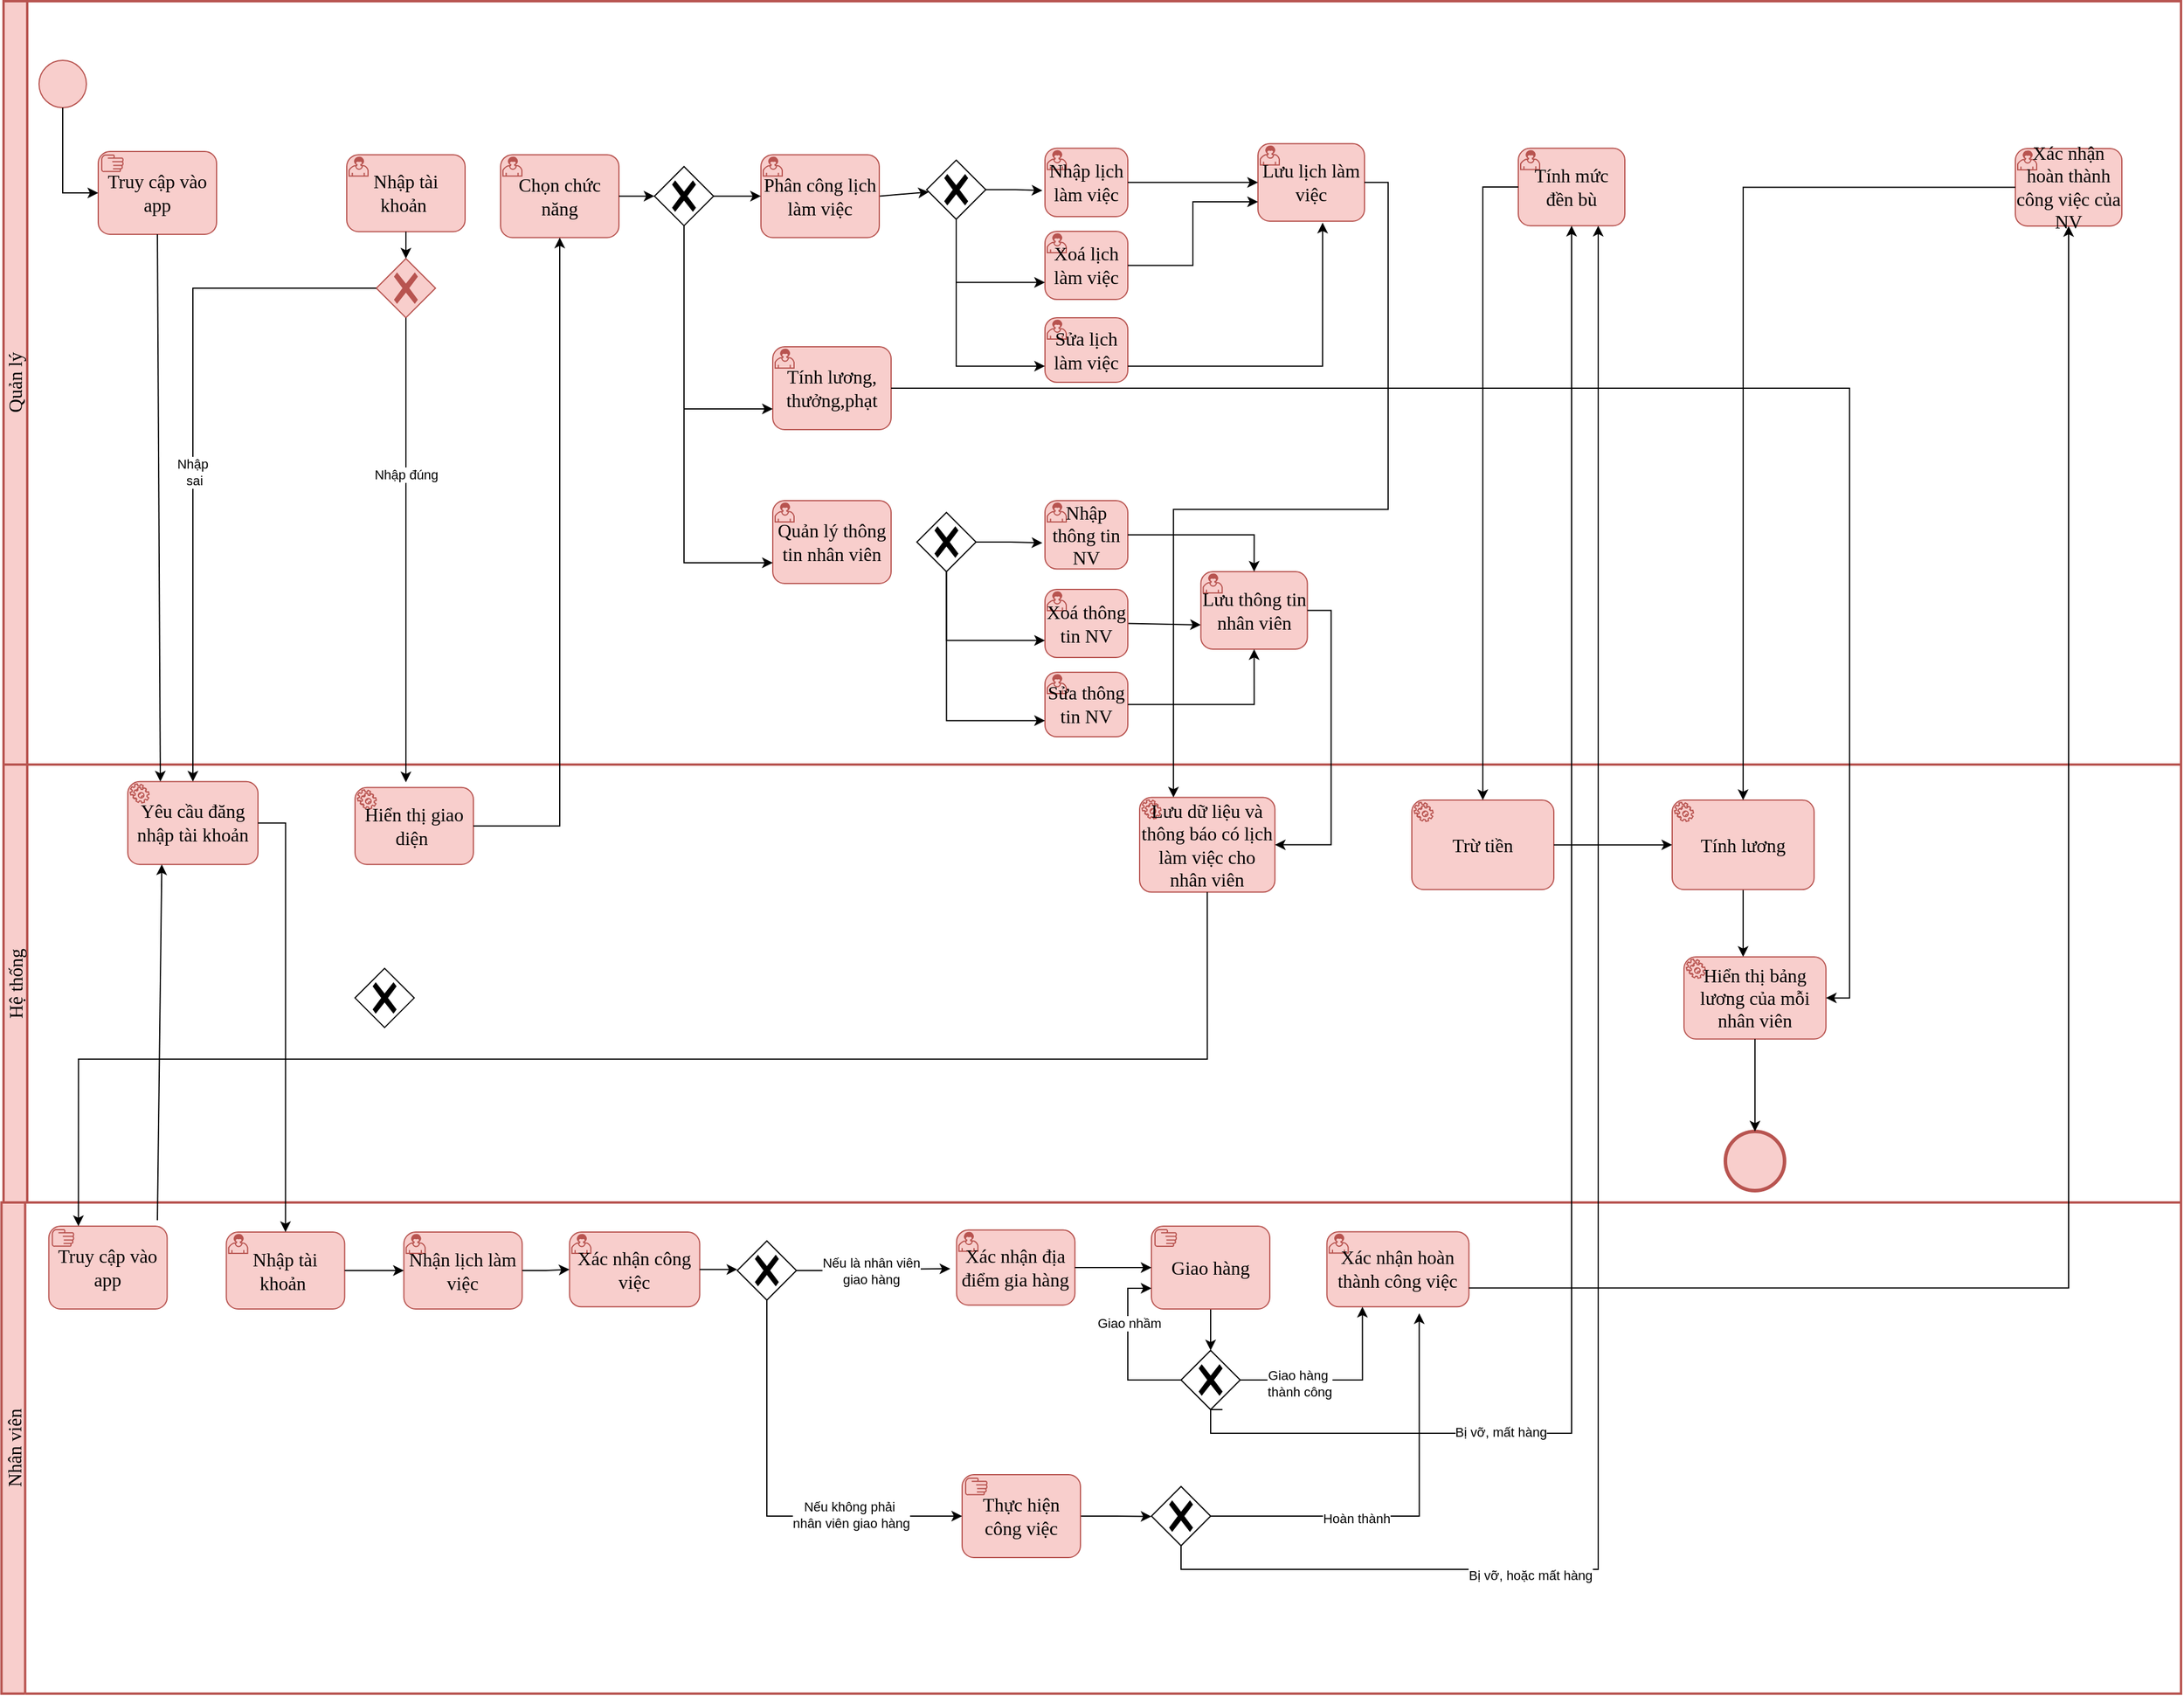 <mxfile scale="1" border="0" version="24.0.4" type="device">
  <diagram id="z0NlAThQZi8ZAw9yw3qn" name="Trang-1">
    <mxGraphModel dx="4327" dy="3239" grid="1" gridSize="10" guides="1" tooltips="1" connect="1" arrows="1" fold="1" page="1" pageScale="1" pageWidth="827" pageHeight="1169" math="0" shadow="0">
      <root>
        <mxCell id="0" />
        <mxCell id="1" parent="0" />
        <mxCell id="-pV3aT8nXoFh6dCe9hL9-29" style="edgeStyle=orthogonalEdgeStyle;rounded=0;orthogonalLoop=1;jettySize=auto;html=1;exitX=0.5;exitY=1;exitDx=0;exitDy=0;exitPerimeter=0;fontFamily=Times New Roman;fontSize=16;" parent="1" source="jJwYveLUC65V6ehcqeM_-2" edge="1">
          <mxGeometry relative="1" as="geometry">
            <mxPoint x="-520.556" y="965.094" as="targetPoint" />
          </mxGeometry>
        </mxCell>
        <mxCell id="-pV3aT8nXoFh6dCe9hL9-46" style="edgeStyle=orthogonalEdgeStyle;rounded=0;orthogonalLoop=1;jettySize=auto;html=1;exitX=1;exitY=0.5;exitDx=0;exitDy=0;exitPerimeter=0;fontFamily=Times New Roman;fontSize=16;" parent="1" source="-pV3aT8nXoFh6dCe9hL9-44" edge="1">
          <mxGeometry relative="1" as="geometry">
            <mxPoint x="20" y="896.846" as="targetPoint" />
          </mxGeometry>
        </mxCell>
        <mxCell id="-pV3aT8nXoFh6dCe9hL9-47" value="Giao hang" style="edgeLabel;html=1;align=center;verticalAlign=middle;resizable=0;points=[];fontFamily=Times New Roman;fontSize=16;" parent="-pV3aT8nXoFh6dCe9hL9-46" connectable="0" vertex="1">
          <mxGeometry x="0.029" y="-1" relative="1" as="geometry">
            <mxPoint as="offset" />
          </mxGeometry>
        </mxCell>
        <mxCell id="-pV3aT8nXoFh6dCe9hL9-44" value="" style="points=[[0.25,0.25,0],[0.5,0,0],[0.75,0.25,0],[1,0.5,0],[0.75,0.75,0],[0.5,1,0],[0.25,0.75,0],[0,0.5,0]];shape=mxgraph.bpmn.gateway2;html=1;verticalLabelPosition=bottom;labelBackgroundColor=#ffffff;verticalAlign=top;align=center;perimeter=rhombusPerimeter;outlineConnect=0;outline=none;symbol=none;gwType=exclusive;fillColor=#f8cecc;strokeColor=#b85450;fontFamily=Times New Roman;fontSize=16;" parent="1" vertex="1">
          <mxGeometry x="-135" y="871.846" width="50" height="50" as="geometry" />
        </mxCell>
        <mxCell id="-pV3aT8nXoFh6dCe9hL9-43" style="edgeStyle=orthogonalEdgeStyle;rounded=0;orthogonalLoop=1;jettySize=auto;html=1;exitX=1;exitY=0.5;exitDx=0;exitDy=0;exitPerimeter=0;fontFamily=Times New Roman;fontSize=16;" parent="1" source="-pV3aT8nXoFh6dCe9hL9-36" target="-pV3aT8nXoFh6dCe9hL9-44" edge="1">
          <mxGeometry relative="1" as="geometry">
            <mxPoint x="-110" y="896.846" as="targetPoint" />
          </mxGeometry>
        </mxCell>
        <mxCell id="-pV3aT8nXoFh6dCe9hL9-56" style="edgeStyle=orthogonalEdgeStyle;rounded=0;orthogonalLoop=1;jettySize=auto;html=1;exitX=1;exitY=0.5;exitDx=0;exitDy=0;exitPerimeter=0;fontFamily=Times New Roman;fontSize=16;" parent="1" target="-pV3aT8nXoFh6dCe9hL9-55" edge="1">
          <mxGeometry relative="1" as="geometry">
            <mxPoint x="160" y="979.923" as="targetPoint" />
            <Array as="points" />
            <mxPoint x="95.308" y="980" as="sourcePoint" />
          </mxGeometry>
        </mxCell>
        <mxCell id="-pV3aT8nXoFh6dCe9hL9-49" style="edgeStyle=orthogonalEdgeStyle;rounded=0;orthogonalLoop=1;jettySize=auto;html=1;exitX=0.5;exitY=1;exitDx=0;exitDy=0;exitPerimeter=0;fontFamily=Times New Roman;fontSize=16;" parent="1" source="-pV3aT8nXoFh6dCe9hL9-48" edge="1">
          <mxGeometry relative="1" as="geometry">
            <mxPoint x="70.333" y="955.026" as="targetPoint" />
          </mxGeometry>
        </mxCell>
        <mxCell id="-pV3aT8nXoFh6dCe9hL9-60" style="edgeStyle=orthogonalEdgeStyle;rounded=0;orthogonalLoop=1;jettySize=auto;html=1;exitX=1;exitY=0.5;exitDx=0;exitDy=0;exitPerimeter=0;fontFamily=Times New Roman;fontSize=16;" parent="1" edge="1">
          <mxGeometry relative="1" as="geometry">
            <mxPoint x="400" y="930.0" as="targetPoint" />
            <mxPoint x="345" y="975.308" as="sourcePoint" />
          </mxGeometry>
        </mxCell>
        <mxCell id="-pV3aT8nXoFh6dCe9hL9-57" style="edgeStyle=orthogonalEdgeStyle;rounded=0;orthogonalLoop=1;jettySize=auto;html=1;exitX=1;exitY=0.5;exitDx=0;exitDy=0;exitPerimeter=0;fontFamily=Times New Roman;fontSize=16;" parent="1" source="-pV3aT8nXoFh6dCe9hL9-55" edge="1">
          <mxGeometry relative="1" as="geometry">
            <mxPoint x="320.111" y="950.419" as="targetPoint" />
          </mxGeometry>
        </mxCell>
        <mxCell id="-pV3aT8nXoFh6dCe9hL9-80" value="" style="points=[[0.145,0.145,0],[0.5,0,0],[0.855,0.145,0],[1,0.5,0],[0.855,0.855,0],[0.5,1,0],[0.145,0.855,0],[0,0.5,0]];shape=mxgraph.bpmn.event;html=1;verticalLabelPosition=bottom;labelBackgroundColor=#ffffff;verticalAlign=top;align=center;perimeter=ellipsePerimeter;outlineConnect=0;aspect=fixed;outline=end;symbol=terminate2;fontFamily=Times New Roman;fontSize=16;" parent="1" vertex="1">
          <mxGeometry x="689.923" y="715.0" width="50" height="50" as="geometry" />
        </mxCell>
        <mxCell id="-pV3aT8nXoFh6dCe9hL9-79" style="edgeStyle=orthogonalEdgeStyle;rounded=0;orthogonalLoop=1;jettySize=auto;html=1;exitX=0.5;exitY=1;exitDx=0;exitDy=0;exitPerimeter=0;fontFamily=Times New Roman;fontSize=16;" parent="1" source="-pV3aT8nXoFh6dCe9hL9-77" target="-pV3aT8nXoFh6dCe9hL9-80" edge="1">
          <mxGeometry relative="1" as="geometry">
            <mxPoint x="714.923" y="740.0" as="targetPoint" />
          </mxGeometry>
        </mxCell>
        <mxCell id="-pV3aT8nXoFh6dCe9hL9-1" value="Quản lý" style="swimlane;html=1;startSize=20;fontStyle=0;collapsible=0;horizontal=0;swimlaneLine=1;swimlaneFillColor=#ffffff;strokeWidth=2;whiteSpace=wrap;fillColor=#f8cecc;strokeColor=#b85450;fontFamily=Times New Roman;fontSize=16;" parent="1" vertex="1">
          <mxGeometry x="-760" y="-440" width="1840" height="645" as="geometry" />
        </mxCell>
        <mxCell id="-pV3aT8nXoFh6dCe9hL9-4" value="" style="points=[[0.145,0.145,0],[0.5,0,0],[0.855,0.145,0],[1,0.5,0],[0.855,0.855,0],[0.5,1,0],[0.145,0.855,0],[0,0.5,0]];shape=mxgraph.bpmn.event;html=1;verticalLabelPosition=bottom;labelBackgroundColor=#ffffff;verticalAlign=top;align=center;perimeter=ellipsePerimeter;outlineConnect=0;aspect=fixed;outline=standard;symbol=general;fillColor=#f8cecc;strokeColor=#b85450;fontFamily=Times New Roman;fontSize=16;" parent="-pV3aT8nXoFh6dCe9hL9-1" vertex="1">
          <mxGeometry x="30" y="50" width="40" height="40" as="geometry" />
        </mxCell>
        <mxCell id="-pV3aT8nXoFh6dCe9hL9-5" value="Truy cập vào app" style="points=[[0.25,0,0],[0.5,0,0],[0.75,0,0],[1,0.25,0],[1,0.5,0],[1,0.75,0],[0.75,1,0],[0.5,1,0],[0.25,1,0],[0,0.75,0],[0,0.5,0],[0,0.25,0]];shape=mxgraph.bpmn.task;whiteSpace=wrap;rectStyle=rounded;size=10;html=1;container=1;expand=0;collapsible=0;taskMarker=manual;fillColor=#f8cecc;strokeColor=#b85450;fontFamily=Times New Roman;fontSize=16;" parent="-pV3aT8nXoFh6dCe9hL9-1" vertex="1">
          <mxGeometry x="80" y="127" width="100" height="70" as="geometry" />
        </mxCell>
        <mxCell id="-pV3aT8nXoFh6dCe9hL9-7" value="Nhập tài khoản&amp;nbsp;" style="points=[[0.25,0,0],[0.5,0,0],[0.75,0,0],[1,0.25,0],[1,0.5,0],[1,0.75,0],[0.75,1,0],[0.5,1,0],[0.25,1,0],[0,0.75,0],[0,0.5,0],[0,0.25,0]];shape=mxgraph.bpmn.task;whiteSpace=wrap;rectStyle=rounded;size=10;html=1;container=1;expand=0;collapsible=0;taskMarker=user;fillColor=#f8cecc;strokeColor=#b85450;fontFamily=Times New Roman;fontSize=16;" parent="-pV3aT8nXoFh6dCe9hL9-1" vertex="1">
          <mxGeometry x="290" y="129.73" width="100" height="65" as="geometry" />
        </mxCell>
        <mxCell id="-pV3aT8nXoFh6dCe9hL9-11" value="" style="points=[[0.25,0.25,0],[0.5,0,0],[0.75,0.25,0],[1,0.5,0],[0.75,0.75,0],[0.5,1,0],[0.25,0.75,0],[0,0.5,0]];shape=mxgraph.bpmn.gateway2;html=1;verticalLabelPosition=bottom;labelBackgroundColor=#ffffff;verticalAlign=top;align=center;perimeter=rhombusPerimeter;outlineConnect=0;outline=none;symbol=none;gwType=exclusive;fillColor=#f8cecc;strokeColor=#b85450;fontFamily=Times New Roman;fontSize=16;" parent="-pV3aT8nXoFh6dCe9hL9-1" vertex="1">
          <mxGeometry x="315" y="217.46" width="50" height="50" as="geometry" />
        </mxCell>
        <mxCell id="-pV3aT8nXoFh6dCe9hL9-12" style="edgeStyle=orthogonalEdgeStyle;rounded=0;orthogonalLoop=1;jettySize=auto;html=1;exitX=0.5;exitY=1;exitDx=0;exitDy=0;exitPerimeter=0;entryX=0.5;entryY=0;entryDx=0;entryDy=0;entryPerimeter=0;fontFamily=Times New Roman;fontSize=16;" parent="-pV3aT8nXoFh6dCe9hL9-1" source="-pV3aT8nXoFh6dCe9hL9-7" target="-pV3aT8nXoFh6dCe9hL9-11" edge="1">
          <mxGeometry relative="1" as="geometry" />
        </mxCell>
        <mxCell id="Y1K7NWIHQETUSMlzGU3a-37" style="rounded=0;orthogonalLoop=1;jettySize=auto;html=1;exitX=1;exitY=0.5;exitDx=0;exitDy=0;exitPerimeter=0;" parent="-pV3aT8nXoFh6dCe9hL9-1" source="-pV3aT8nXoFh6dCe9hL9-21" target="Y1K7NWIHQETUSMlzGU3a-35" edge="1">
          <mxGeometry relative="1" as="geometry" />
        </mxCell>
        <mxCell id="-pV3aT8nXoFh6dCe9hL9-21" value="Phân công lịch làm việc" style="points=[[0.25,0,0],[0.5,0,0],[0.75,0,0],[1,0.25,0],[1,0.5,0],[1,0.75,0],[0.75,1,0],[0.5,1,0],[0.25,1,0],[0,0.75,0],[0,0.5,0],[0,0.25,0]];shape=mxgraph.bpmn.task;whiteSpace=wrap;rectStyle=rounded;size=10;html=1;container=1;expand=0;collapsible=0;taskMarker=user;fillColor=#f8cecc;strokeColor=#b85450;fontFamily=Times New Roman;fontSize=16;" parent="-pV3aT8nXoFh6dCe9hL9-1" vertex="1">
          <mxGeometry x="640" y="129.73" width="100" height="70" as="geometry" />
        </mxCell>
        <mxCell id="-pV3aT8nXoFh6dCe9hL9-23" value="Lưu lịch làm việc" style="points=[[0.25,0,0],[0.5,0,0],[0.75,0,0],[1,0.25,0],[1,0.5,0],[1,0.75,0],[0.75,1,0],[0.5,1,0],[0.25,1,0],[0,0.75,0],[0,0.5,0],[0,0.25,0]];shape=mxgraph.bpmn.task;whiteSpace=wrap;rectStyle=rounded;size=10;html=1;container=1;expand=0;collapsible=0;taskMarker=user;fillColor=#f8cecc;strokeColor=#b85450;fontFamily=Times New Roman;fontSize=16;" parent="-pV3aT8nXoFh6dCe9hL9-1" vertex="1">
          <mxGeometry x="1060" y="120.4" width="90" height="65.46" as="geometry" />
        </mxCell>
        <mxCell id="-pV3aT8nXoFh6dCe9hL9-75" value="Xác nhận hoàn thành công việc của NV" style="points=[[0.25,0,0],[0.5,0,0],[0.75,0,0],[1,0.25,0],[1,0.5,0],[1,0.75,0],[0.75,1,0],[0.5,1,0],[0.25,1,0],[0,0.75,0],[0,0.5,0],[0,0.25,0]];shape=mxgraph.bpmn.task;whiteSpace=wrap;rectStyle=rounded;size=10;html=1;container=1;expand=0;collapsible=0;taskMarker=user;fillColor=#f8cecc;strokeColor=#b85450;fontFamily=Times New Roman;fontSize=16;" parent="-pV3aT8nXoFh6dCe9hL9-1" vertex="1">
          <mxGeometry x="1700" y="124.5" width="90" height="65.46" as="geometry" />
        </mxCell>
        <mxCell id="Y1K7NWIHQETUSMlzGU3a-13" value="Chọn chức năng" style="points=[[0.25,0,0],[0.5,0,0],[0.75,0,0],[1,0.25,0],[1,0.5,0],[1,0.75,0],[0.75,1,0],[0.5,1,0],[0.25,1,0],[0,0.75,0],[0,0.5,0],[0,0.25,0]];shape=mxgraph.bpmn.task;whiteSpace=wrap;rectStyle=rounded;size=10;html=1;container=1;expand=0;collapsible=0;taskMarker=user;fillColor=#f8cecc;strokeColor=#b85450;fontFamily=Times New Roman;fontSize=16;" parent="-pV3aT8nXoFh6dCe9hL9-1" vertex="1">
          <mxGeometry x="420" y="129.73" width="100" height="70" as="geometry" />
        </mxCell>
        <mxCell id="Y1K7NWIHQETUSMlzGU3a-14" value="Tính lương, thưởng,phạt" style="points=[[0.25,0,0],[0.5,0,0],[0.75,0,0],[1,0.25,0],[1,0.5,0],[1,0.75,0],[0.75,1,0],[0.5,1,0],[0.25,1,0],[0,0.75,0],[0,0.5,0],[0,0.25,0]];shape=mxgraph.bpmn.task;whiteSpace=wrap;rectStyle=rounded;size=10;html=1;container=1;expand=0;collapsible=0;taskMarker=user;fillColor=#f8cecc;strokeColor=#b85450;fontFamily=Times New Roman;fontSize=16;" parent="-pV3aT8nXoFh6dCe9hL9-1" vertex="1">
          <mxGeometry x="650" y="292" width="100" height="70" as="geometry" />
        </mxCell>
        <mxCell id="Y1K7NWIHQETUSMlzGU3a-15" value="Quản lý thông tin nhân viên" style="points=[[0.25,0,0],[0.5,0,0],[0.75,0,0],[1,0.25,0],[1,0.5,0],[1,0.75,0],[0.75,1,0],[0.5,1,0],[0.25,1,0],[0,0.75,0],[0,0.5,0],[0,0.25,0]];shape=mxgraph.bpmn.task;whiteSpace=wrap;rectStyle=rounded;size=10;html=1;container=1;expand=0;collapsible=0;taskMarker=user;fillColor=#f8cecc;strokeColor=#b85450;fontFamily=Times New Roman;fontSize=16;" parent="-pV3aT8nXoFh6dCe9hL9-1" vertex="1">
          <mxGeometry x="650" y="422" width="100" height="70" as="geometry" />
        </mxCell>
        <mxCell id="Y1K7NWIHQETUSMlzGU3a-16" value="" style="points=[[0.25,0.25,0],[0.5,0,0],[0.75,0.25,0],[1,0.5,0],[0.75,0.75,0],[0.5,1,0],[0.25,0.75,0],[0,0.5,0]];shape=mxgraph.bpmn.gateway2;html=1;verticalLabelPosition=bottom;labelBackgroundColor=#ffffff;verticalAlign=top;align=center;perimeter=rhombusPerimeter;outlineConnect=0;outline=none;symbol=none;gwType=exclusive;" parent="-pV3aT8nXoFh6dCe9hL9-1" vertex="1">
          <mxGeometry x="550" y="139.73" width="50" height="50" as="geometry" />
        </mxCell>
        <mxCell id="Y1K7NWIHQETUSMlzGU3a-17" style="edgeStyle=orthogonalEdgeStyle;rounded=0;orthogonalLoop=1;jettySize=auto;html=1;exitX=1;exitY=0.5;exitDx=0;exitDy=0;exitPerimeter=0;entryX=0;entryY=0.5;entryDx=0;entryDy=0;entryPerimeter=0;" parent="-pV3aT8nXoFh6dCe9hL9-1" source="Y1K7NWIHQETUSMlzGU3a-13" target="Y1K7NWIHQETUSMlzGU3a-16" edge="1">
          <mxGeometry relative="1" as="geometry" />
        </mxCell>
        <mxCell id="Y1K7NWIHQETUSMlzGU3a-20" style="edgeStyle=orthogonalEdgeStyle;rounded=0;orthogonalLoop=1;jettySize=auto;html=1;exitX=0.5;exitY=1;exitDx=0;exitDy=0;exitPerimeter=0;entryX=0;entryY=0.75;entryDx=0;entryDy=0;entryPerimeter=0;" parent="-pV3aT8nXoFh6dCe9hL9-1" source="Y1K7NWIHQETUSMlzGU3a-16" target="Y1K7NWIHQETUSMlzGU3a-14" edge="1">
          <mxGeometry relative="1" as="geometry" />
        </mxCell>
        <mxCell id="Y1K7NWIHQETUSMlzGU3a-21" style="edgeStyle=orthogonalEdgeStyle;rounded=0;orthogonalLoop=1;jettySize=auto;html=1;exitX=0.5;exitY=1;exitDx=0;exitDy=0;exitPerimeter=0;entryX=0;entryY=0.75;entryDx=0;entryDy=0;entryPerimeter=0;" parent="-pV3aT8nXoFh6dCe9hL9-1" source="Y1K7NWIHQETUSMlzGU3a-16" target="Y1K7NWIHQETUSMlzGU3a-15" edge="1">
          <mxGeometry relative="1" as="geometry" />
        </mxCell>
        <mxCell id="Y1K7NWIHQETUSMlzGU3a-35" value="" style="points=[[0.25,0.25,0],[0.5,0,0],[0.75,0.25,0],[1,0.5,0],[0.75,0.75,0],[0.5,1,0],[0.25,0.75,0],[0,0.5,0]];shape=mxgraph.bpmn.gateway2;html=1;verticalLabelPosition=bottom;labelBackgroundColor=#ffffff;verticalAlign=top;align=center;perimeter=rhombusPerimeter;outlineConnect=0;outline=none;symbol=none;gwType=exclusive;" parent="-pV3aT8nXoFh6dCe9hL9-1" vertex="1">
          <mxGeometry x="780" y="134.27" width="50" height="50" as="geometry" />
        </mxCell>
        <mxCell id="Y1K7NWIHQETUSMlzGU3a-40" value="Nhập lịch làm việc" style="points=[[0.25,0,0],[0.5,0,0],[0.75,0,0],[1,0.25,0],[1,0.5,0],[1,0.75,0],[0.75,1,0],[0.5,1,0],[0.25,1,0],[0,0.75,0],[0,0.5,0],[0,0.25,0]];shape=mxgraph.bpmn.task;whiteSpace=wrap;rectStyle=rounded;size=10;html=1;container=1;expand=0;collapsible=0;taskMarker=user;fillColor=#f8cecc;strokeColor=#b85450;fontFamily=Times New Roman;fontSize=16;" parent="-pV3aT8nXoFh6dCe9hL9-1" vertex="1">
          <mxGeometry x="880" y="124.27" width="70" height="57.73" as="geometry" />
        </mxCell>
        <mxCell id="Y1K7NWIHQETUSMlzGU3a-39" value="Xoá lịch làm việc" style="points=[[0.25,0,0],[0.5,0,0],[0.75,0,0],[1,0.25,0],[1,0.5,0],[1,0.75,0],[0.75,1,0],[0.5,1,0],[0.25,1,0],[0,0.75,0],[0,0.5,0],[0,0.25,0]];shape=mxgraph.bpmn.task;whiteSpace=wrap;rectStyle=rounded;size=10;html=1;container=1;expand=0;collapsible=0;taskMarker=user;fillColor=#f8cecc;strokeColor=#b85450;fontFamily=Times New Roman;fontSize=16;" parent="-pV3aT8nXoFh6dCe9hL9-1" vertex="1">
          <mxGeometry x="880" y="194.5" width="70" height="57.5" as="geometry" />
        </mxCell>
        <mxCell id="Y1K7NWIHQETUSMlzGU3a-38" value="Sửa lịch làm việc" style="points=[[0.25,0,0],[0.5,0,0],[0.75,0,0],[1,0.25,0],[1,0.5,0],[1,0.75,0],[0.75,1,0],[0.5,1,0],[0.25,1,0],[0,0.75,0],[0,0.5,0],[0,0.25,0]];shape=mxgraph.bpmn.task;whiteSpace=wrap;rectStyle=rounded;size=10;html=1;container=1;expand=0;collapsible=0;taskMarker=user;fillColor=#f8cecc;strokeColor=#b85450;fontFamily=Times New Roman;fontSize=16;" parent="-pV3aT8nXoFh6dCe9hL9-1" vertex="1">
          <mxGeometry x="880" y="267.46" width="70" height="54.54" as="geometry" />
        </mxCell>
        <mxCell id="Y1K7NWIHQETUSMlzGU3a-41" style="edgeStyle=orthogonalEdgeStyle;rounded=0;orthogonalLoop=1;jettySize=auto;html=1;exitX=1;exitY=0.5;exitDx=0;exitDy=0;exitPerimeter=0;entryX=-0.031;entryY=0.619;entryDx=0;entryDy=0;entryPerimeter=0;" parent="-pV3aT8nXoFh6dCe9hL9-1" source="Y1K7NWIHQETUSMlzGU3a-35" target="Y1K7NWIHQETUSMlzGU3a-40" edge="1">
          <mxGeometry relative="1" as="geometry" />
        </mxCell>
        <mxCell id="Y1K7NWIHQETUSMlzGU3a-42" style="edgeStyle=orthogonalEdgeStyle;rounded=0;orthogonalLoop=1;jettySize=auto;html=1;exitX=0.5;exitY=1;exitDx=0;exitDy=0;exitPerimeter=0;entryX=0;entryY=0.75;entryDx=0;entryDy=0;entryPerimeter=0;" parent="-pV3aT8nXoFh6dCe9hL9-1" source="Y1K7NWIHQETUSMlzGU3a-35" target="Y1K7NWIHQETUSMlzGU3a-39" edge="1">
          <mxGeometry relative="1" as="geometry" />
        </mxCell>
        <mxCell id="Y1K7NWIHQETUSMlzGU3a-43" style="edgeStyle=orthogonalEdgeStyle;rounded=0;orthogonalLoop=1;jettySize=auto;html=1;exitX=0.5;exitY=1;exitDx=0;exitDy=0;exitPerimeter=0;entryX=0;entryY=0.75;entryDx=0;entryDy=0;entryPerimeter=0;" parent="-pV3aT8nXoFh6dCe9hL9-1" source="Y1K7NWIHQETUSMlzGU3a-35" target="Y1K7NWIHQETUSMlzGU3a-38" edge="1">
          <mxGeometry relative="1" as="geometry" />
        </mxCell>
        <mxCell id="Y1K7NWIHQETUSMlzGU3a-44" style="edgeStyle=orthogonalEdgeStyle;rounded=0;orthogonalLoop=1;jettySize=auto;html=1;exitX=1;exitY=0.5;exitDx=0;exitDy=0;exitPerimeter=0;entryX=0;entryY=0.5;entryDx=0;entryDy=0;entryPerimeter=0;" parent="-pV3aT8nXoFh6dCe9hL9-1" source="Y1K7NWIHQETUSMlzGU3a-40" target="-pV3aT8nXoFh6dCe9hL9-23" edge="1">
          <mxGeometry relative="1" as="geometry" />
        </mxCell>
        <mxCell id="Y1K7NWIHQETUSMlzGU3a-45" style="edgeStyle=orthogonalEdgeStyle;rounded=0;orthogonalLoop=1;jettySize=auto;html=1;exitX=1;exitY=0.5;exitDx=0;exitDy=0;exitPerimeter=0;entryX=0;entryY=0.75;entryDx=0;entryDy=0;entryPerimeter=0;" parent="-pV3aT8nXoFh6dCe9hL9-1" source="Y1K7NWIHQETUSMlzGU3a-39" target="-pV3aT8nXoFh6dCe9hL9-23" edge="1">
          <mxGeometry relative="1" as="geometry">
            <Array as="points">
              <mxPoint x="1005" y="223" />
              <mxPoint x="1005" y="170" />
            </Array>
          </mxGeometry>
        </mxCell>
        <mxCell id="Y1K7NWIHQETUSMlzGU3a-46" style="edgeStyle=orthogonalEdgeStyle;rounded=0;orthogonalLoop=1;jettySize=auto;html=1;exitX=1;exitY=0.75;exitDx=0;exitDy=0;exitPerimeter=0;entryX=0.607;entryY=1.02;entryDx=0;entryDy=0;entryPerimeter=0;" parent="-pV3aT8nXoFh6dCe9hL9-1" source="Y1K7NWIHQETUSMlzGU3a-38" target="-pV3aT8nXoFh6dCe9hL9-23" edge="1">
          <mxGeometry relative="1" as="geometry" />
        </mxCell>
        <mxCell id="Y1K7NWIHQETUSMlzGU3a-80" value="" style="points=[[0.25,0.25,0],[0.5,0,0],[0.75,0.25,0],[1,0.5,0],[0.75,0.75,0],[0.5,1,0],[0.25,0.75,0],[0,0.5,0]];shape=mxgraph.bpmn.gateway2;html=1;verticalLabelPosition=bottom;labelBackgroundColor=#ffffff;verticalAlign=top;align=center;perimeter=rhombusPerimeter;outlineConnect=0;outline=none;symbol=none;gwType=exclusive;" parent="-pV3aT8nXoFh6dCe9hL9-1" vertex="1">
          <mxGeometry x="771.75" y="432" width="50" height="50" as="geometry" />
        </mxCell>
        <mxCell id="Y1K7NWIHQETUSMlzGU3a-81" value="Nhập thông tin NV" style="points=[[0.25,0,0],[0.5,0,0],[0.75,0,0],[1,0.25,0],[1,0.5,0],[1,0.75,0],[0.75,1,0],[0.5,1,0],[0.25,1,0],[0,0.75,0],[0,0.5,0],[0,0.25,0]];shape=mxgraph.bpmn.task;whiteSpace=wrap;rectStyle=rounded;size=10;html=1;container=1;expand=0;collapsible=0;taskMarker=user;fillColor=#f8cecc;strokeColor=#b85450;fontFamily=Times New Roman;fontSize=16;" parent="-pV3aT8nXoFh6dCe9hL9-1" vertex="1">
          <mxGeometry x="880" y="422" width="70" height="57.73" as="geometry" />
        </mxCell>
        <mxCell id="Y1K7NWIHQETUSMlzGU3a-91" style="rounded=0;orthogonalLoop=1;jettySize=auto;html=1;exitX=1;exitY=0.5;exitDx=0;exitDy=0;exitPerimeter=0;entryX=0;entryY=0.687;entryDx=0;entryDy=0;entryPerimeter=0;" parent="-pV3aT8nXoFh6dCe9hL9-1" source="Y1K7NWIHQETUSMlzGU3a-82" target="Y1K7NWIHQETUSMlzGU3a-89" edge="1">
          <mxGeometry relative="1" as="geometry">
            <mxPoint x="1001.75" y="414" as="targetPoint" />
          </mxGeometry>
        </mxCell>
        <mxCell id="Y1K7NWIHQETUSMlzGU3a-82" value="Xoá thông tin NV" style="points=[[0.25,0,0],[0.5,0,0],[0.75,0,0],[1,0.25,0],[1,0.5,0],[1,0.75,0],[0.75,1,0],[0.5,1,0],[0.25,1,0],[0,0.75,0],[0,0.5,0],[0,0.25,0]];shape=mxgraph.bpmn.task;whiteSpace=wrap;rectStyle=rounded;size=10;html=1;container=1;expand=0;collapsible=0;taskMarker=user;fillColor=#f8cecc;strokeColor=#b85450;fontFamily=Times New Roman;fontSize=16;" parent="-pV3aT8nXoFh6dCe9hL9-1" vertex="1">
          <mxGeometry x="880" y="497" width="70" height="57.5" as="geometry" />
        </mxCell>
        <mxCell id="Y1K7NWIHQETUSMlzGU3a-83" value="Sửa thông tin NV" style="points=[[0.25,0,0],[0.5,0,0],[0.75,0,0],[1,0.25,0],[1,0.5,0],[1,0.75,0],[0.75,1,0],[0.5,1,0],[0.25,1,0],[0,0.75,0],[0,0.5,0],[0,0.25,0]];shape=mxgraph.bpmn.task;whiteSpace=wrap;rectStyle=rounded;size=10;html=1;container=1;expand=0;collapsible=0;taskMarker=user;fillColor=#f8cecc;strokeColor=#b85450;fontFamily=Times New Roman;fontSize=16;" parent="-pV3aT8nXoFh6dCe9hL9-1" vertex="1">
          <mxGeometry x="880" y="567" width="70" height="54.54" as="geometry" />
        </mxCell>
        <mxCell id="Y1K7NWIHQETUSMlzGU3a-84" style="edgeStyle=orthogonalEdgeStyle;rounded=0;orthogonalLoop=1;jettySize=auto;html=1;exitX=1;exitY=0.5;exitDx=0;exitDy=0;exitPerimeter=0;entryX=-0.031;entryY=0.619;entryDx=0;entryDy=0;entryPerimeter=0;" parent="-pV3aT8nXoFh6dCe9hL9-1" source="Y1K7NWIHQETUSMlzGU3a-80" target="Y1K7NWIHQETUSMlzGU3a-81" edge="1">
          <mxGeometry relative="1" as="geometry" />
        </mxCell>
        <mxCell id="Y1K7NWIHQETUSMlzGU3a-85" style="edgeStyle=orthogonalEdgeStyle;rounded=0;orthogonalLoop=1;jettySize=auto;html=1;exitX=0.5;exitY=1;exitDx=0;exitDy=0;exitPerimeter=0;entryX=0;entryY=0.75;entryDx=0;entryDy=0;entryPerimeter=0;" parent="-pV3aT8nXoFh6dCe9hL9-1" source="Y1K7NWIHQETUSMlzGU3a-80" target="Y1K7NWIHQETUSMlzGU3a-82" edge="1">
          <mxGeometry relative="1" as="geometry" />
        </mxCell>
        <mxCell id="Y1K7NWIHQETUSMlzGU3a-86" style="edgeStyle=orthogonalEdgeStyle;rounded=0;orthogonalLoop=1;jettySize=auto;html=1;exitX=0.5;exitY=1;exitDx=0;exitDy=0;exitPerimeter=0;entryX=0;entryY=0.75;entryDx=0;entryDy=0;entryPerimeter=0;" parent="-pV3aT8nXoFh6dCe9hL9-1" source="Y1K7NWIHQETUSMlzGU3a-80" target="Y1K7NWIHQETUSMlzGU3a-83" edge="1">
          <mxGeometry relative="1" as="geometry" />
        </mxCell>
        <mxCell id="Y1K7NWIHQETUSMlzGU3a-89" value="Lưu thông tin nhân viên" style="points=[[0.25,0,0],[0.5,0,0],[0.75,0,0],[1,0.25,0],[1,0.5,0],[1,0.75,0],[0.75,1,0],[0.5,1,0],[0.25,1,0],[0,0.75,0],[0,0.5,0],[0,0.25,0]];shape=mxgraph.bpmn.task;whiteSpace=wrap;rectStyle=rounded;size=10;html=1;container=1;expand=0;collapsible=0;taskMarker=user;fillColor=#f8cecc;strokeColor=#b85450;fontFamily=Times New Roman;fontSize=16;" parent="-pV3aT8nXoFh6dCe9hL9-1" vertex="1">
          <mxGeometry x="1011.75" y="482.0" width="90" height="65.46" as="geometry" />
        </mxCell>
        <mxCell id="Y1K7NWIHQETUSMlzGU3a-90" style="edgeStyle=orthogonalEdgeStyle;rounded=0;orthogonalLoop=1;jettySize=auto;html=1;exitX=1;exitY=0.5;exitDx=0;exitDy=0;exitPerimeter=0;entryX=0.5;entryY=0;entryDx=0;entryDy=0;entryPerimeter=0;" parent="-pV3aT8nXoFh6dCe9hL9-1" source="Y1K7NWIHQETUSMlzGU3a-81" target="Y1K7NWIHQETUSMlzGU3a-89" edge="1">
          <mxGeometry relative="1" as="geometry" />
        </mxCell>
        <mxCell id="Y1K7NWIHQETUSMlzGU3a-92" style="edgeStyle=orthogonalEdgeStyle;rounded=0;orthogonalLoop=1;jettySize=auto;html=1;exitX=1;exitY=0.5;exitDx=0;exitDy=0;exitPerimeter=0;entryX=0.5;entryY=1;entryDx=0;entryDy=0;entryPerimeter=0;" parent="-pV3aT8nXoFh6dCe9hL9-1" source="Y1K7NWIHQETUSMlzGU3a-83" target="Y1K7NWIHQETUSMlzGU3a-89" edge="1">
          <mxGeometry relative="1" as="geometry" />
        </mxCell>
        <mxCell id="FWVhRws2tsLEZs_7ZqV8-4" value="Tính mức đền bù" style="points=[[0.25,0,0],[0.5,0,0],[0.75,0,0],[1,0.25,0],[1,0.5,0],[1,0.75,0],[0.75,1,0],[0.5,1,0],[0.25,1,0],[0,0.75,0],[0,0.5,0],[0,0.25,0]];shape=mxgraph.bpmn.task;whiteSpace=wrap;rectStyle=rounded;size=10;html=1;container=1;expand=0;collapsible=0;taskMarker=user;fillColor=#f8cecc;strokeColor=#b85450;fontFamily=Times New Roman;fontSize=16;" parent="-pV3aT8nXoFh6dCe9hL9-1" vertex="1">
          <mxGeometry x="1280" y="124.27" width="90" height="65.46" as="geometry" />
        </mxCell>
        <mxCell id="OVvq4KvzLBInME8xJbrs-3" style="edgeStyle=orthogonalEdgeStyle;rounded=0;orthogonalLoop=1;jettySize=auto;html=1;exitX=0.5;exitY=1;exitDx=0;exitDy=0;exitPerimeter=0;entryX=0;entryY=0.5;entryDx=0;entryDy=0;entryPerimeter=0;" parent="-pV3aT8nXoFh6dCe9hL9-1" source="-pV3aT8nXoFh6dCe9hL9-4" target="-pV3aT8nXoFh6dCe9hL9-5" edge="1">
          <mxGeometry relative="1" as="geometry" />
        </mxCell>
        <mxCell id="OVvq4KvzLBInME8xJbrs-5" style="rounded=0;orthogonalLoop=1;jettySize=auto;html=1;exitX=1;exitY=0.5;exitDx=0;exitDy=0;exitPerimeter=0;entryX=0;entryY=0.5;entryDx=0;entryDy=0;entryPerimeter=0;" parent="-pV3aT8nXoFh6dCe9hL9-1" source="Y1K7NWIHQETUSMlzGU3a-16" target="-pV3aT8nXoFh6dCe9hL9-21" edge="1">
          <mxGeometry relative="1" as="geometry" />
        </mxCell>
        <mxCell id="-pV3aT8nXoFh6dCe9hL9-3" value="Nhân viên" style="swimlane;html=1;startSize=20;fontStyle=0;collapsible=0;horizontal=0;swimlaneLine=1;swimlaneFillColor=#ffffff;strokeWidth=2;whiteSpace=wrap;fillColor=#f8cecc;strokeColor=#b85450;fontFamily=Times New Roman;fontSize=16;" parent="1" vertex="1">
          <mxGeometry x="-761.75" y="575" width="1841.75" height="415" as="geometry" />
        </mxCell>
        <mxCell id="jJwYveLUC65V6ehcqeM_-1" value="Truy cập vào app" style="points=[[0.25,0,0],[0.5,0,0],[0.75,0,0],[1,0.25,0],[1,0.5,0],[1,0.75,0],[0.75,1,0],[0.5,1,0],[0.25,1,0],[0,0.75,0],[0,0.5,0],[0,0.25,0]];shape=mxgraph.bpmn.task;whiteSpace=wrap;rectStyle=rounded;size=10;html=1;container=1;expand=0;collapsible=0;taskMarker=manual;fillColor=#f8cecc;strokeColor=#b85450;fontFamily=Times New Roman;fontSize=16;" parent="-pV3aT8nXoFh6dCe9hL9-3" vertex="1">
          <mxGeometry x="40" y="20" width="100" height="70" as="geometry" />
        </mxCell>
        <mxCell id="jJwYveLUC65V6ehcqeM_-2" value="Nhập tài khoản&amp;nbsp;" style="points=[[0.25,0,0],[0.5,0,0],[0.75,0,0],[1,0.25,0],[1,0.5,0],[1,0.75,0],[0.75,1,0],[0.5,1,0],[0.25,1,0],[0,0.75,0],[0,0.5,0],[0,0.25,0]];shape=mxgraph.bpmn.task;whiteSpace=wrap;rectStyle=rounded;size=10;html=1;container=1;expand=0;collapsible=0;taskMarker=user;fillColor=#f8cecc;strokeColor=#b85450;fontFamily=Times New Roman;fontSize=16;" parent="-pV3aT8nXoFh6dCe9hL9-3" vertex="1">
          <mxGeometry x="190" y="25" width="100" height="65" as="geometry" />
        </mxCell>
        <mxCell id="jJwYveLUC65V6ehcqeM_-3" value="Nhận lịch làm việc" style="points=[[0.25,0,0],[0.5,0,0],[0.75,0,0],[1,0.25,0],[1,0.5,0],[1,0.75,0],[0.75,1,0],[0.5,1,0],[0.25,1,0],[0,0.75,0],[0,0.5,0],[0,0.25,0]];shape=mxgraph.bpmn.task;whiteSpace=wrap;rectStyle=rounded;size=10;html=1;container=1;expand=0;collapsible=0;taskMarker=user;fillColor=#f8cecc;strokeColor=#b85450;fontFamily=Times New Roman;fontSize=16;" parent="-pV3aT8nXoFh6dCe9hL9-3" vertex="1">
          <mxGeometry x="340" y="25" width="100" height="65" as="geometry" />
        </mxCell>
        <mxCell id="-pV3aT8nXoFh6dCe9hL9-36" value="Xác nhận công việc" style="points=[[0.25,0,0],[0.5,0,0],[0.75,0,0],[1,0.25,0],[1,0.5,0],[1,0.75,0],[0.75,1,0],[0.5,1,0],[0.25,1,0],[0,0.75,0],[0,0.5,0],[0,0.25,0]];shape=mxgraph.bpmn.task;whiteSpace=wrap;rectStyle=rounded;size=10;html=1;container=1;expand=0;collapsible=0;taskMarker=user;fillColor=#f8cecc;strokeColor=#b85450;fontFamily=Times New Roman;fontSize=16;" parent="-pV3aT8nXoFh6dCe9hL9-3" vertex="1">
          <mxGeometry x="480" y="25" width="110" height="63.15" as="geometry" />
        </mxCell>
        <mxCell id="-pV3aT8nXoFh6dCe9hL9-35" style="edgeStyle=orthogonalEdgeStyle;rounded=0;orthogonalLoop=1;jettySize=auto;html=1;exitX=1;exitY=0.5;exitDx=0;exitDy=0;exitPerimeter=0;fontFamily=Times New Roman;fontSize=16;" parent="-pV3aT8nXoFh6dCe9hL9-3" source="jJwYveLUC65V6ehcqeM_-3" target="-pV3aT8nXoFh6dCe9hL9-36" edge="1">
          <mxGeometry relative="1" as="geometry">
            <mxPoint x="540" y="56.846" as="targetPoint" />
          </mxGeometry>
        </mxCell>
        <mxCell id="-pV3aT8nXoFh6dCe9hL9-48" value="Xác nhận địa điểm gia hàng" style="points=[[0.25,0,0],[0.5,0,0],[0.75,0,0],[1,0.25,0],[1,0.5,0],[1,0.75,0],[0.75,1,0],[0.5,1,0],[0.25,1,0],[0,0.75,0],[0,0.5,0],[0,0.25,0]];shape=mxgraph.bpmn.task;whiteSpace=wrap;rectStyle=rounded;size=10;html=1;container=1;expand=0;collapsible=0;taskMarker=user;fillColor=#f8cecc;strokeColor=#b85450;fontFamily=Times New Roman;fontSize=16;" parent="-pV3aT8nXoFh6dCe9hL9-3" vertex="1">
          <mxGeometry x="807.06" y="23.29" width="100" height="63.43" as="geometry" />
        </mxCell>
        <mxCell id="Y1K7NWIHQETUSMlzGU3a-55" style="edgeStyle=orthogonalEdgeStyle;rounded=0;orthogonalLoop=1;jettySize=auto;html=1;exitX=0.5;exitY=1;exitDx=0;exitDy=0;exitPerimeter=0;" parent="-pV3aT8nXoFh6dCe9hL9-3" source="-pV3aT8nXoFh6dCe9hL9-55" edge="1">
          <mxGeometry relative="1" as="geometry">
            <mxPoint x="1021.75" y="125" as="targetPoint" />
          </mxGeometry>
        </mxCell>
        <mxCell id="-pV3aT8nXoFh6dCe9hL9-55" value="Giao hàng" style="points=[[0.25,0,0],[0.5,0,0],[0.75,0,0],[1,0.25,0],[1,0.5,0],[1,0.75,0],[0.75,1,0],[0.5,1,0],[0.25,1,0],[0,0.75,0],[0,0.5,0],[0,0.25,0]];shape=mxgraph.bpmn.task;whiteSpace=wrap;rectStyle=rounded;size=10;html=1;container=1;expand=0;collapsible=0;taskMarker=manual;fillColor=#f8cecc;strokeColor=#b85450;fontFamily=Times New Roman;fontSize=16;" parent="-pV3aT8nXoFh6dCe9hL9-3" vertex="1">
          <mxGeometry x="971.75" y="20.01" width="100" height="70" as="geometry" />
        </mxCell>
        <mxCell id="-pV3aT8nXoFh6dCe9hL9-63" value="Xác nhận hoàn thành công việc" style="points=[[0.25,0,0],[0.5,0,0],[0.75,0,0],[1,0.25,0],[1,0.5,0],[1,0.75,0],[0.75,1,0],[0.5,1,0],[0.25,1,0],[0,0.75,0],[0,0.5,0],[0,0.25,0]];shape=mxgraph.bpmn.task;whiteSpace=wrap;rectStyle=rounded;size=10;html=1;container=1;expand=0;collapsible=0;taskMarker=user;fillColor=#f8cecc;strokeColor=#b85450;fontFamily=Times New Roman;fontSize=16;" parent="-pV3aT8nXoFh6dCe9hL9-3" vertex="1">
          <mxGeometry x="1120" y="24.72" width="120" height="63.43" as="geometry" />
        </mxCell>
        <mxCell id="Y1K7NWIHQETUSMlzGU3a-49" style="edgeStyle=orthogonalEdgeStyle;rounded=0;orthogonalLoop=1;jettySize=auto;html=1;exitX=1;exitY=0.5;exitDx=0;exitDy=0;exitPerimeter=0;entryX=0;entryY=0.5;entryDx=0;entryDy=0;entryPerimeter=0;" parent="-pV3aT8nXoFh6dCe9hL9-3" source="jJwYveLUC65V6ehcqeM_-2" target="jJwYveLUC65V6ehcqeM_-3" edge="1">
          <mxGeometry relative="1" as="geometry" />
        </mxCell>
        <mxCell id="Y1K7NWIHQETUSMlzGU3a-52" style="edgeStyle=orthogonalEdgeStyle;rounded=0;orthogonalLoop=1;jettySize=auto;html=1;exitX=1;exitY=0.5;exitDx=0;exitDy=0;exitPerimeter=0;" parent="-pV3aT8nXoFh6dCe9hL9-3" source="Y1K7NWIHQETUSMlzGU3a-22" edge="1">
          <mxGeometry relative="1" as="geometry">
            <mxPoint x="801.75" y="56" as="targetPoint" />
          </mxGeometry>
        </mxCell>
        <mxCell id="Y1K7NWIHQETUSMlzGU3a-53" value="Nếu là nhân viên&lt;div&gt;giao hàng&lt;/div&gt;" style="edgeLabel;html=1;align=center;verticalAlign=middle;resizable=0;points=[];" parent="Y1K7NWIHQETUSMlzGU3a-52" vertex="1" connectable="0">
          <mxGeometry x="-0.035" relative="1" as="geometry">
            <mxPoint as="offset" />
          </mxGeometry>
        </mxCell>
        <mxCell id="Y1K7NWIHQETUSMlzGU3a-22" value="" style="points=[[0.25,0.25,0],[0.5,0,0],[0.75,0.25,0],[1,0.5,0],[0.75,0.75,0],[0.5,1,0],[0.25,0.75,0],[0,0.5,0]];shape=mxgraph.bpmn.gateway2;html=1;verticalLabelPosition=bottom;labelBackgroundColor=#ffffff;verticalAlign=top;align=center;perimeter=rhombusPerimeter;outlineConnect=0;outline=none;symbol=none;gwType=exclusive;" parent="-pV3aT8nXoFh6dCe9hL9-3" vertex="1">
          <mxGeometry x="621.75" y="32.5" width="50" height="50" as="geometry" />
        </mxCell>
        <mxCell id="Y1K7NWIHQETUSMlzGU3a-51" style="edgeStyle=orthogonalEdgeStyle;rounded=0;orthogonalLoop=1;jettySize=auto;html=1;exitX=1;exitY=0.5;exitDx=0;exitDy=0;exitPerimeter=0;entryX=0;entryY=0.5;entryDx=0;entryDy=0;entryPerimeter=0;" parent="-pV3aT8nXoFh6dCe9hL9-3" source="-pV3aT8nXoFh6dCe9hL9-36" target="Y1K7NWIHQETUSMlzGU3a-22" edge="1">
          <mxGeometry relative="1" as="geometry" />
        </mxCell>
        <mxCell id="Y1K7NWIHQETUSMlzGU3a-54" style="edgeStyle=orthogonalEdgeStyle;rounded=0;orthogonalLoop=1;jettySize=auto;html=1;exitX=1;exitY=0.5;exitDx=0;exitDy=0;exitPerimeter=0;entryX=0;entryY=0.5;entryDx=0;entryDy=0;entryPerimeter=0;" parent="-pV3aT8nXoFh6dCe9hL9-3" source="-pV3aT8nXoFh6dCe9hL9-48" target="-pV3aT8nXoFh6dCe9hL9-55" edge="1">
          <mxGeometry relative="1" as="geometry" />
        </mxCell>
        <mxCell id="Y1K7NWIHQETUSMlzGU3a-56" value="" style="points=[[0.25,0.25,0],[0.5,0,0],[0.75,0.25,0],[1,0.5,0],[0.75,0.75,0],[0.5,1,0],[0.25,0.75,0],[0,0.5,0]];shape=mxgraph.bpmn.gateway2;html=1;verticalLabelPosition=bottom;labelBackgroundColor=#ffffff;verticalAlign=top;align=center;perimeter=rhombusPerimeter;outlineConnect=0;outline=none;symbol=none;gwType=exclusive;fontFamily=Times New Roman;fontSize=16;" parent="-pV3aT8nXoFh6dCe9hL9-3" vertex="1">
          <mxGeometry x="996.75" y="125.001" width="50" height="50" as="geometry" />
        </mxCell>
        <mxCell id="Y1K7NWIHQETUSMlzGU3a-57" style="edgeStyle=orthogonalEdgeStyle;rounded=0;orthogonalLoop=1;jettySize=auto;html=1;exitX=1;exitY=0.5;exitDx=0;exitDy=0;exitPerimeter=0;entryX=0.25;entryY=1;entryDx=0;entryDy=0;entryPerimeter=0;" parent="-pV3aT8nXoFh6dCe9hL9-3" source="Y1K7NWIHQETUSMlzGU3a-56" target="-pV3aT8nXoFh6dCe9hL9-63" edge="1">
          <mxGeometry relative="1" as="geometry" />
        </mxCell>
        <mxCell id="Y1K7NWIHQETUSMlzGU3a-58" value="Giao hàng&amp;nbsp;&lt;div&gt;thành công&lt;/div&gt;" style="edgeLabel;html=1;align=center;verticalAlign=middle;resizable=0;points=[];" parent="Y1K7NWIHQETUSMlzGU3a-57" vertex="1" connectable="0">
          <mxGeometry x="-0.398" y="-3" relative="1" as="geometry">
            <mxPoint as="offset" />
          </mxGeometry>
        </mxCell>
        <mxCell id="Y1K7NWIHQETUSMlzGU3a-59" style="edgeStyle=orthogonalEdgeStyle;rounded=0;orthogonalLoop=1;jettySize=auto;html=1;exitX=0;exitY=0.5;exitDx=0;exitDy=0;exitPerimeter=0;entryX=0;entryY=0.75;entryDx=0;entryDy=0;entryPerimeter=0;" parent="-pV3aT8nXoFh6dCe9hL9-3" source="Y1K7NWIHQETUSMlzGU3a-56" target="-pV3aT8nXoFh6dCe9hL9-55" edge="1">
          <mxGeometry relative="1" as="geometry" />
        </mxCell>
        <mxCell id="Y1K7NWIHQETUSMlzGU3a-60" value="Giao nhầm" style="edgeLabel;html=1;align=center;verticalAlign=middle;resizable=0;points=[];" parent="Y1K7NWIHQETUSMlzGU3a-59" vertex="1" connectable="0">
          <mxGeometry x="0.305" y="-1" relative="1" as="geometry">
            <mxPoint as="offset" />
          </mxGeometry>
        </mxCell>
        <mxCell id="Y1K7NWIHQETUSMlzGU3a-70" style="edgeStyle=orthogonalEdgeStyle;rounded=0;orthogonalLoop=1;jettySize=auto;html=1;exitX=1;exitY=0.5;exitDx=0;exitDy=0;exitPerimeter=0;" parent="-pV3aT8nXoFh6dCe9hL9-3" source="Y1K7NWIHQETUSMlzGU3a-65" edge="1">
          <mxGeometry relative="1" as="geometry">
            <mxPoint x="971.75" y="265.333" as="targetPoint" />
          </mxGeometry>
        </mxCell>
        <mxCell id="Y1K7NWIHQETUSMlzGU3a-65" value="Thực hiện công việc" style="points=[[0.25,0,0],[0.5,0,0],[0.75,0,0],[1,0.25,0],[1,0.5,0],[1,0.75,0],[0.75,1,0],[0.5,1,0],[0.25,1,0],[0,0.75,0],[0,0.5,0],[0,0.25,0]];shape=mxgraph.bpmn.task;whiteSpace=wrap;rectStyle=rounded;size=10;html=1;container=1;expand=0;collapsible=0;taskMarker=manual;fillColor=#f8cecc;strokeColor=#b85450;fontFamily=Times New Roman;fontSize=16;" parent="-pV3aT8nXoFh6dCe9hL9-3" vertex="1">
          <mxGeometry x="811.75" y="230" width="100" height="70" as="geometry" />
        </mxCell>
        <mxCell id="Y1K7NWIHQETUSMlzGU3a-68" style="edgeStyle=orthogonalEdgeStyle;rounded=0;orthogonalLoop=1;jettySize=auto;html=1;exitX=0.5;exitY=1;exitDx=0;exitDy=0;exitPerimeter=0;entryX=0;entryY=0.5;entryDx=0;entryDy=0;entryPerimeter=0;" parent="-pV3aT8nXoFh6dCe9hL9-3" source="Y1K7NWIHQETUSMlzGU3a-22" target="Y1K7NWIHQETUSMlzGU3a-65" edge="1">
          <mxGeometry relative="1" as="geometry" />
        </mxCell>
        <mxCell id="Y1K7NWIHQETUSMlzGU3a-69" value="Nếu không phải&amp;nbsp;&lt;div&gt;nhân viên giao hàng&lt;/div&gt;" style="edgeLabel;html=1;align=center;verticalAlign=middle;resizable=0;points=[];" parent="Y1K7NWIHQETUSMlzGU3a-68" vertex="1" connectable="0">
          <mxGeometry x="0.459" y="1" relative="1" as="geometry">
            <mxPoint as="offset" />
          </mxGeometry>
        </mxCell>
        <mxCell id="Y1K7NWIHQETUSMlzGU3a-71" value="" style="points=[[0.25,0.25,0],[0.5,0,0],[0.75,0.25,0],[1,0.5,0],[0.75,0.75,0],[0.5,1,0],[0.25,0.75,0],[0,0.5,0]];shape=mxgraph.bpmn.gateway2;html=1;verticalLabelPosition=bottom;labelBackgroundColor=#ffffff;verticalAlign=top;align=center;perimeter=rhombusPerimeter;outlineConnect=0;outline=none;symbol=none;gwType=exclusive;fontFamily=Times New Roman;fontSize=16;" parent="-pV3aT8nXoFh6dCe9hL9-3" vertex="1">
          <mxGeometry x="971.75" y="240.001" width="50" height="50" as="geometry" />
        </mxCell>
        <mxCell id="Y1K7NWIHQETUSMlzGU3a-72" style="edgeStyle=orthogonalEdgeStyle;rounded=0;orthogonalLoop=1;jettySize=auto;html=1;exitX=1;exitY=0.5;exitDx=0;exitDy=0;exitPerimeter=0;entryX=0.65;entryY=1.086;entryDx=0;entryDy=0;entryPerimeter=0;" parent="-pV3aT8nXoFh6dCe9hL9-3" source="Y1K7NWIHQETUSMlzGU3a-71" target="-pV3aT8nXoFh6dCe9hL9-63" edge="1">
          <mxGeometry relative="1" as="geometry" />
        </mxCell>
        <mxCell id="Y1K7NWIHQETUSMlzGU3a-75" value="Hoàn thành" style="edgeLabel;html=1;align=center;verticalAlign=middle;resizable=0;points=[];" parent="Y1K7NWIHQETUSMlzGU3a-72" vertex="1" connectable="0">
          <mxGeometry x="-0.294" y="-2" relative="1" as="geometry">
            <mxPoint as="offset" />
          </mxGeometry>
        </mxCell>
        <mxCell id="-pV3aT8nXoFh6dCe9hL9-2" value="Hệ thống" style="swimlane;html=1;startSize=20;fontStyle=0;collapsible=0;horizontal=0;swimlaneLine=1;swimlaneFillColor=#ffffff;strokeWidth=2;whiteSpace=wrap;fillColor=#f8cecc;strokeColor=#b85450;fontFamily=Times New Roman;fontSize=16;" parent="1" vertex="1">
          <mxGeometry x="-760" y="205" width="1840" height="370" as="geometry" />
        </mxCell>
        <mxCell id="-pV3aT8nXoFh6dCe9hL9-8" value="Yêu cầu đăng nhập tài khoản" style="points=[[0.25,0,0],[0.5,0,0],[0.75,0,0],[1,0.25,0],[1,0.5,0],[1,0.75,0],[0.75,1,0],[0.5,1,0],[0.25,1,0],[0,0.75,0],[0,0.5,0],[0,0.25,0]];shape=mxgraph.bpmn.task;whiteSpace=wrap;rectStyle=rounded;size=10;html=1;container=1;expand=0;collapsible=0;taskMarker=service;fillColor=#f8cecc;strokeColor=#b85450;fontFamily=Times New Roman;fontSize=16;" parent="-pV3aT8nXoFh6dCe9hL9-2" vertex="1">
          <mxGeometry x="105" y="14.37" width="110" height="70" as="geometry" />
        </mxCell>
        <mxCell id="-pV3aT8nXoFh6dCe9hL9-18" value="Hiển thị giao diện&amp;nbsp;" style="points=[[0.25,0,0],[0.5,0,0],[0.75,0,0],[1,0.25,0],[1,0.5,0],[1,0.75,0],[0.75,1,0],[0.5,1,0],[0.25,1,0],[0,0.75,0],[0,0.5,0],[0,0.25,0]];shape=mxgraph.bpmn.task;whiteSpace=wrap;rectStyle=rounded;size=10;html=1;container=1;expand=0;collapsible=0;taskMarker=service;fillColor=#f8cecc;strokeColor=#b85450;fontFamily=Times New Roman;fontSize=16;" parent="-pV3aT8nXoFh6dCe9hL9-2" vertex="1">
          <mxGeometry x="297" y="19.37" width="100" height="65" as="geometry" />
        </mxCell>
        <mxCell id="-pV3aT8nXoFh6dCe9hL9-25" value="Lưu dữ liệu và thông báo có lịch làm việc cho nhân viên" style="points=[[0.25,0,0],[0.5,0,0],[0.75,0,0],[1,0.25,0],[1,0.5,0],[1,0.75,0],[0.75,1,0],[0.5,1,0],[0.25,1,0],[0,0.75,0],[0,0.5,0],[0,0.25,0]];shape=mxgraph.bpmn.task;whiteSpace=wrap;rectStyle=rounded;size=10;html=1;container=1;expand=0;collapsible=0;taskMarker=service;fillColor=#f8cecc;strokeColor=#b85450;fontFamily=Times New Roman;fontSize=16;" parent="-pV3aT8nXoFh6dCe9hL9-2" vertex="1">
          <mxGeometry x="960" y="27.81" width="114.31" height="80" as="geometry" />
        </mxCell>
        <mxCell id="OVvq4KvzLBInME8xJbrs-13" style="edgeStyle=orthogonalEdgeStyle;rounded=0;orthogonalLoop=1;jettySize=auto;html=1;exitX=0.5;exitY=1;exitDx=0;exitDy=0;exitPerimeter=0;" parent="-pV3aT8nXoFh6dCe9hL9-2" source="-pV3aT8nXoFh6dCe9hL9-77" target="Y1K7NWIHQETUSMlzGU3a-78" edge="1">
          <mxGeometry relative="1" as="geometry">
            <Array as="points">
              <mxPoint x="1470" y="210" />
              <mxPoint x="1470" y="210" />
            </Array>
          </mxGeometry>
        </mxCell>
        <mxCell id="-pV3aT8nXoFh6dCe9hL9-77" value="Tính lương" style="points=[[0.25,0,0],[0.5,0,0],[0.75,0,0],[1,0.25,0],[1,0.5,0],[1,0.75,0],[0.75,1,0],[0.5,1,0],[0.25,1,0],[0,0.75,0],[0,0.5,0],[0,0.25,0]];shape=mxgraph.bpmn.task;whiteSpace=wrap;rectStyle=rounded;size=10;html=1;container=1;expand=0;collapsible=0;taskMarker=service;fillColor=#f8cecc;strokeColor=#b85450;fontFamily=Times New Roman;fontSize=16;" parent="-pV3aT8nXoFh6dCe9hL9-2" vertex="1">
          <mxGeometry x="1410" y="30" width="119.92" height="75.63" as="geometry" />
        </mxCell>
        <mxCell id="Y1K7NWIHQETUSMlzGU3a-78" value="Hiển thị bảng lương của mỗi nhân viên" style="points=[[0.25,0,0],[0.5,0,0],[0.75,0,0],[1,0.25,0],[1,0.5,0],[1,0.75,0],[0.75,1,0],[0.5,1,0],[0.25,1,0],[0,0.75,0],[0,0.5,0],[0,0.25,0]];shape=mxgraph.bpmn.task;whiteSpace=wrap;rectStyle=rounded;size=10;html=1;container=1;expand=0;collapsible=0;taskMarker=service;fillColor=#f8cecc;strokeColor=#b85450;fontFamily=Times New Roman;fontSize=16;" parent="-pV3aT8nXoFh6dCe9hL9-2" vertex="1">
          <mxGeometry x="1420" y="162.5" width="119.92" height="69.37" as="geometry" />
        </mxCell>
        <mxCell id="FWVhRws2tsLEZs_7ZqV8-1" value="" style="points=[[0.25,0.25,0],[0.5,0,0],[0.75,0.25,0],[1,0.5,0],[0.75,0.75,0],[0.5,1,0],[0.25,0.75,0],[0,0.5,0]];shape=mxgraph.bpmn.gateway2;html=1;verticalLabelPosition=bottom;labelBackgroundColor=#ffffff;verticalAlign=top;align=center;perimeter=rhombusPerimeter;outlineConnect=0;outline=none;symbol=none;gwType=exclusive;" parent="-pV3aT8nXoFh6dCe9hL9-2" vertex="1">
          <mxGeometry x="297" y="172.18" width="50" height="50" as="geometry" />
        </mxCell>
        <mxCell id="FWVhRws2tsLEZs_7ZqV8-9" value="Trừ tiền" style="points=[[0.25,0,0],[0.5,0,0],[0.75,0,0],[1,0.25,0],[1,0.5,0],[1,0.75,0],[0.75,1,0],[0.5,1,0],[0.25,1,0],[0,0.75,0],[0,0.5,0],[0,0.25,0]];shape=mxgraph.bpmn.task;whiteSpace=wrap;rectStyle=rounded;size=10;html=1;container=1;expand=0;collapsible=0;taskMarker=service;fillColor=#f8cecc;strokeColor=#b85450;fontFamily=Times New Roman;fontSize=16;" parent="-pV3aT8nXoFh6dCe9hL9-2" vertex="1">
          <mxGeometry x="1190" y="30" width="120" height="75.63" as="geometry" />
        </mxCell>
        <mxCell id="Y1K7NWIHQETUSMlzGU3a-48" style="rounded=0;orthogonalLoop=1;jettySize=auto;html=1;entryX=0.427;entryY=0.978;entryDx=0;entryDy=0;entryPerimeter=0;" parent="-pV3aT8nXoFh6dCe9hL9-2" edge="1">
          <mxGeometry relative="1" as="geometry">
            <mxPoint x="130" y="385" as="sourcePoint" />
            <mxPoint x="133.72" y="84.37" as="targetPoint" />
          </mxGeometry>
        </mxCell>
        <mxCell id="OVvq4KvzLBInME8xJbrs-9" style="edgeStyle=orthogonalEdgeStyle;rounded=0;orthogonalLoop=1;jettySize=auto;html=1;exitX=1;exitY=0.5;exitDx=0;exitDy=0;exitPerimeter=0;entryX=0;entryY=0.5;entryDx=0;entryDy=0;entryPerimeter=0;" parent="-pV3aT8nXoFh6dCe9hL9-2" source="FWVhRws2tsLEZs_7ZqV8-9" target="-pV3aT8nXoFh6dCe9hL9-77" edge="1">
          <mxGeometry relative="1" as="geometry" />
        </mxCell>
        <mxCell id="1LiJRTMWQffOIpSFraCn-4" value="" style="points=[[0.145,0.145,0],[0.5,0,0],[0.855,0.145,0],[1,0.5,0],[0.855,0.855,0],[0.5,1,0],[0.145,0.855,0],[0,0.5,0]];shape=mxgraph.bpmn.event;html=1;verticalLabelPosition=bottom;labelBackgroundColor=#ffffff;verticalAlign=top;align=center;perimeter=ellipsePerimeter;outlineConnect=0;aspect=fixed;outline=end;symbol=terminate2;fillColor=#f8cecc;strokeColor=#b85450;" parent="-pV3aT8nXoFh6dCe9hL9-2" vertex="1">
          <mxGeometry x="1454.96" y="309.996" width="50" height="50" as="geometry" />
        </mxCell>
        <mxCell id="1LiJRTMWQffOIpSFraCn-7" style="edgeStyle=orthogonalEdgeStyle;rounded=0;orthogonalLoop=1;jettySize=auto;html=1;exitX=0.5;exitY=1;exitDx=0;exitDy=0;exitPerimeter=0;entryX=0.5;entryY=0;entryDx=0;entryDy=0;entryPerimeter=0;" parent="-pV3aT8nXoFh6dCe9hL9-2" source="Y1K7NWIHQETUSMlzGU3a-78" target="1LiJRTMWQffOIpSFraCn-4" edge="1">
          <mxGeometry relative="1" as="geometry" />
        </mxCell>
        <mxCell id="-pV3aT8nXoFh6dCe9hL9-28" style="edgeStyle=orthogonalEdgeStyle;rounded=0;orthogonalLoop=1;jettySize=auto;html=1;exitX=1;exitY=0.5;exitDx=0;exitDy=0;exitPerimeter=0;entryX=0.5;entryY=0;entryDx=0;entryDy=0;entryPerimeter=0;fontFamily=Times New Roman;fontSize=16;" parent="1" source="-pV3aT8nXoFh6dCe9hL9-8" target="jJwYveLUC65V6ehcqeM_-2" edge="1">
          <mxGeometry relative="1" as="geometry" />
        </mxCell>
        <mxCell id="GBXr7ft014seWP0WeWgT-1" style="edgeStyle=orthogonalEdgeStyle;rounded=0;orthogonalLoop=1;jettySize=auto;html=1;exitX=0.5;exitY=1;exitDx=0;exitDy=0;exitPerimeter=0;entryX=0.25;entryY=0;entryDx=0;entryDy=0;entryPerimeter=0;" parent="1" source="-pV3aT8nXoFh6dCe9hL9-25" target="jJwYveLUC65V6ehcqeM_-1" edge="1">
          <mxGeometry relative="1" as="geometry" />
        </mxCell>
        <mxCell id="Y1K7NWIHQETUSMlzGU3a-29" style="rounded=0;orthogonalLoop=1;jettySize=auto;html=1;exitX=0.5;exitY=1;exitDx=0;exitDy=0;exitPerimeter=0;" parent="1" source="-pV3aT8nXoFh6dCe9hL9-11" edge="1">
          <mxGeometry relative="1" as="geometry">
            <mxPoint x="-420" y="220" as="targetPoint" />
          </mxGeometry>
        </mxCell>
        <mxCell id="Y1K7NWIHQETUSMlzGU3a-32" value="Nhập đúng" style="edgeLabel;html=1;align=center;verticalAlign=middle;resizable=0;points=[];" parent="Y1K7NWIHQETUSMlzGU3a-29" vertex="1" connectable="0">
          <mxGeometry x="-0.324" relative="1" as="geometry">
            <mxPoint as="offset" />
          </mxGeometry>
        </mxCell>
        <mxCell id="Y1K7NWIHQETUSMlzGU3a-30" style="edgeStyle=orthogonalEdgeStyle;rounded=0;orthogonalLoop=1;jettySize=auto;html=1;exitX=0;exitY=0.5;exitDx=0;exitDy=0;exitPerimeter=0;entryX=0.5;entryY=0;entryDx=0;entryDy=0;entryPerimeter=0;" parent="1" source="-pV3aT8nXoFh6dCe9hL9-11" target="-pV3aT8nXoFh6dCe9hL9-8" edge="1">
          <mxGeometry relative="1" as="geometry">
            <mxPoint x="-556.99" y="330.39" as="targetPoint" />
          </mxGeometry>
        </mxCell>
        <mxCell id="Y1K7NWIHQETUSMlzGU3a-33" value="Nhập&amp;nbsp;&lt;div&gt;sai&lt;/div&gt;" style="edgeLabel;html=1;align=center;verticalAlign=middle;resizable=0;points=[];" parent="Y1K7NWIHQETUSMlzGU3a-30" vertex="1" connectable="0">
          <mxGeometry x="0.086" y="1" relative="1" as="geometry">
            <mxPoint as="offset" />
          </mxGeometry>
        </mxCell>
        <mxCell id="Y1K7NWIHQETUSMlzGU3a-34" style="edgeStyle=orthogonalEdgeStyle;rounded=0;orthogonalLoop=1;jettySize=auto;html=1;exitX=1;exitY=0.5;exitDx=0;exitDy=0;exitPerimeter=0;entryX=0.5;entryY=1;entryDx=0;entryDy=0;entryPerimeter=0;" parent="1" source="-pV3aT8nXoFh6dCe9hL9-18" target="Y1K7NWIHQETUSMlzGU3a-13" edge="1">
          <mxGeometry relative="1" as="geometry">
            <mxPoint x="-363" y="368.87" as="sourcePoint" />
          </mxGeometry>
        </mxCell>
        <mxCell id="Y1K7NWIHQETUSMlzGU3a-61" style="edgeStyle=orthogonalEdgeStyle;rounded=0;orthogonalLoop=1;jettySize=auto;html=1;entryX=0.5;entryY=1;entryDx=0;entryDy=0;entryPerimeter=0;" parent="1" target="FWVhRws2tsLEZs_7ZqV8-4" edge="1">
          <mxGeometry relative="1" as="geometry">
            <mxPoint x="270" y="750" as="sourcePoint" />
            <mxPoint x="535" y="56.37" as="targetPoint" />
            <Array as="points">
              <mxPoint x="260" y="750" />
              <mxPoint x="260" y="770" />
              <mxPoint x="565" y="770" />
            </Array>
          </mxGeometry>
        </mxCell>
        <mxCell id="Y1K7NWIHQETUSMlzGU3a-62" value="Bị vỡ, mất hàng" style="edgeLabel;html=1;align=center;verticalAlign=middle;resizable=0;points=[];" parent="Y1K7NWIHQETUSMlzGU3a-61" vertex="1" connectable="0">
          <mxGeometry x="-0.594" y="1" relative="1" as="geometry">
            <mxPoint as="offset" />
          </mxGeometry>
        </mxCell>
        <mxCell id="Y1K7NWIHQETUSMlzGU3a-73" style="edgeStyle=orthogonalEdgeStyle;rounded=0;orthogonalLoop=1;jettySize=auto;html=1;exitX=0.5;exitY=1;exitDx=0;exitDy=0;exitPerimeter=0;entryX=0.75;entryY=1;entryDx=0;entryDy=0;entryPerimeter=0;" parent="1" source="Y1K7NWIHQETUSMlzGU3a-71" target="FWVhRws2tsLEZs_7ZqV8-4" edge="1">
          <mxGeometry relative="1" as="geometry">
            <mxPoint x="235.0" y="977.001" as="sourcePoint" />
            <mxPoint x="535" y="56.37" as="targetPoint" />
          </mxGeometry>
        </mxCell>
        <mxCell id="Y1K7NWIHQETUSMlzGU3a-74" value="Bị vỡ, hoặc mất hàng" style="edgeLabel;html=1;align=center;verticalAlign=middle;resizable=0;points=[];" parent="Y1K7NWIHQETUSMlzGU3a-73" vertex="1" connectable="0">
          <mxGeometry x="-0.582" y="-5" relative="1" as="geometry">
            <mxPoint as="offset" />
          </mxGeometry>
        </mxCell>
        <mxCell id="OVvq4KvzLBInME8xJbrs-4" style="rounded=0;orthogonalLoop=1;jettySize=auto;html=1;exitX=0.5;exitY=1;exitDx=0;exitDy=0;exitPerimeter=0;entryX=0.25;entryY=0;entryDx=0;entryDy=0;entryPerimeter=0;" parent="1" source="-pV3aT8nXoFh6dCe9hL9-5" target="-pV3aT8nXoFh6dCe9hL9-8" edge="1">
          <mxGeometry relative="1" as="geometry" />
        </mxCell>
        <mxCell id="OVvq4KvzLBInME8xJbrs-6" style="edgeStyle=orthogonalEdgeStyle;rounded=0;orthogonalLoop=1;jettySize=auto;html=1;exitX=0;exitY=0.5;exitDx=0;exitDy=0;exitPerimeter=0;entryX=0.5;entryY=0;entryDx=0;entryDy=0;entryPerimeter=0;" parent="1" source="FWVhRws2tsLEZs_7ZqV8-4" target="FWVhRws2tsLEZs_7ZqV8-9" edge="1">
          <mxGeometry relative="1" as="geometry" />
        </mxCell>
        <mxCell id="OVvq4KvzLBInME8xJbrs-10" style="edgeStyle=orthogonalEdgeStyle;rounded=0;orthogonalLoop=1;jettySize=auto;html=1;exitX=1;exitY=0.5;exitDx=0;exitDy=0;exitPerimeter=0;entryX=1;entryY=0.5;entryDx=0;entryDy=0;entryPerimeter=0;" parent="1" source="Y1K7NWIHQETUSMlzGU3a-14" target="Y1K7NWIHQETUSMlzGU3a-78" edge="1">
          <mxGeometry relative="1" as="geometry" />
        </mxCell>
        <mxCell id="OVvq4KvzLBInME8xJbrs-14" style="edgeStyle=orthogonalEdgeStyle;rounded=0;orthogonalLoop=1;jettySize=auto;html=1;exitX=1;exitY=0.75;exitDx=0;exitDy=0;exitPerimeter=0;entryX=0.5;entryY=1;entryDx=0;entryDy=0;entryPerimeter=0;" parent="1" source="-pV3aT8nXoFh6dCe9hL9-63" target="-pV3aT8nXoFh6dCe9hL9-75" edge="1">
          <mxGeometry relative="1" as="geometry" />
        </mxCell>
        <mxCell id="OVvq4KvzLBInME8xJbrs-15" style="edgeStyle=orthogonalEdgeStyle;rounded=0;orthogonalLoop=1;jettySize=auto;html=1;exitX=0;exitY=0.5;exitDx=0;exitDy=0;exitPerimeter=0;entryX=0.5;entryY=0;entryDx=0;entryDy=0;entryPerimeter=0;" parent="1" source="-pV3aT8nXoFh6dCe9hL9-75" target="-pV3aT8nXoFh6dCe9hL9-77" edge="1">
          <mxGeometry relative="1" as="geometry" />
        </mxCell>
        <mxCell id="1LiJRTMWQffOIpSFraCn-1" style="edgeStyle=orthogonalEdgeStyle;rounded=0;orthogonalLoop=1;jettySize=auto;html=1;exitX=1;exitY=0.5;exitDx=0;exitDy=0;exitPerimeter=0;entryX=0.25;entryY=0;entryDx=0;entryDy=0;entryPerimeter=0;" parent="1" source="-pV3aT8nXoFh6dCe9hL9-23" target="-pV3aT8nXoFh6dCe9hL9-25" edge="1">
          <mxGeometry relative="1" as="geometry" />
        </mxCell>
        <mxCell id="1LiJRTMWQffOIpSFraCn-2" style="edgeStyle=orthogonalEdgeStyle;rounded=0;orthogonalLoop=1;jettySize=auto;html=1;exitX=1;exitY=0.5;exitDx=0;exitDy=0;exitPerimeter=0;entryX=1;entryY=0.5;entryDx=0;entryDy=0;entryPerimeter=0;" parent="1" source="Y1K7NWIHQETUSMlzGU3a-89" target="-pV3aT8nXoFh6dCe9hL9-25" edge="1">
          <mxGeometry relative="1" as="geometry" />
        </mxCell>
      </root>
    </mxGraphModel>
  </diagram>
</mxfile>
